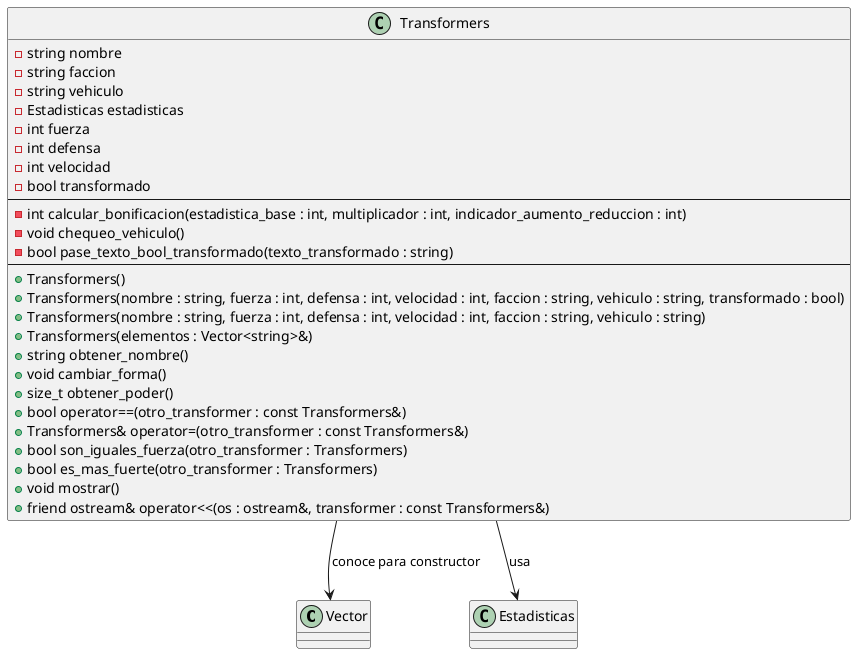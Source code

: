@startuml
'https://plantuml.com/class-diagram
class Vector
class Estadisticas

class Transformers {
    - string nombre
    - string faccion
    - string vehiculo
    - Estadisticas estadisticas
    - int fuerza
    - int defensa
    - int velocidad
    - bool transformado
    ---
    - int calcular_bonificacion(estadistica_base : int, multiplicador : int, indicador_aumento_reduccion : int)
    - void chequeo_vehiculo()
    - bool pase_texto_bool_transformado(texto_transformado : string)
    ---
    + Transformers()
    + Transformers(nombre : string, fuerza : int, defensa : int, velocidad : int, faccion : string, vehiculo : string, transformado : bool)
    + Transformers(nombre : string, fuerza : int, defensa : int, velocidad : int, faccion : string, vehiculo : string)
    + Transformers(elementos : Vector<string>&)
    + string obtener_nombre()
    + void cambiar_forma()
    + size_t obtener_poder()
    + bool operator==(otro_transformer : const Transformers&)
    + Transformers& operator=(otro_transformer : const Transformers&)
    + bool son_iguales_fuerza(otro_transformer : Transformers)
    + bool es_mas_fuerte(otro_transformer : Transformers)
    + void mostrar()
    + friend ostream& operator<<(os : ostream&, transformer : const Transformers&)
}

' Relaciones
Transformers --> Vector : "conoce para constructor"
Transformers --> Estadisticas : "usa"
@enduml